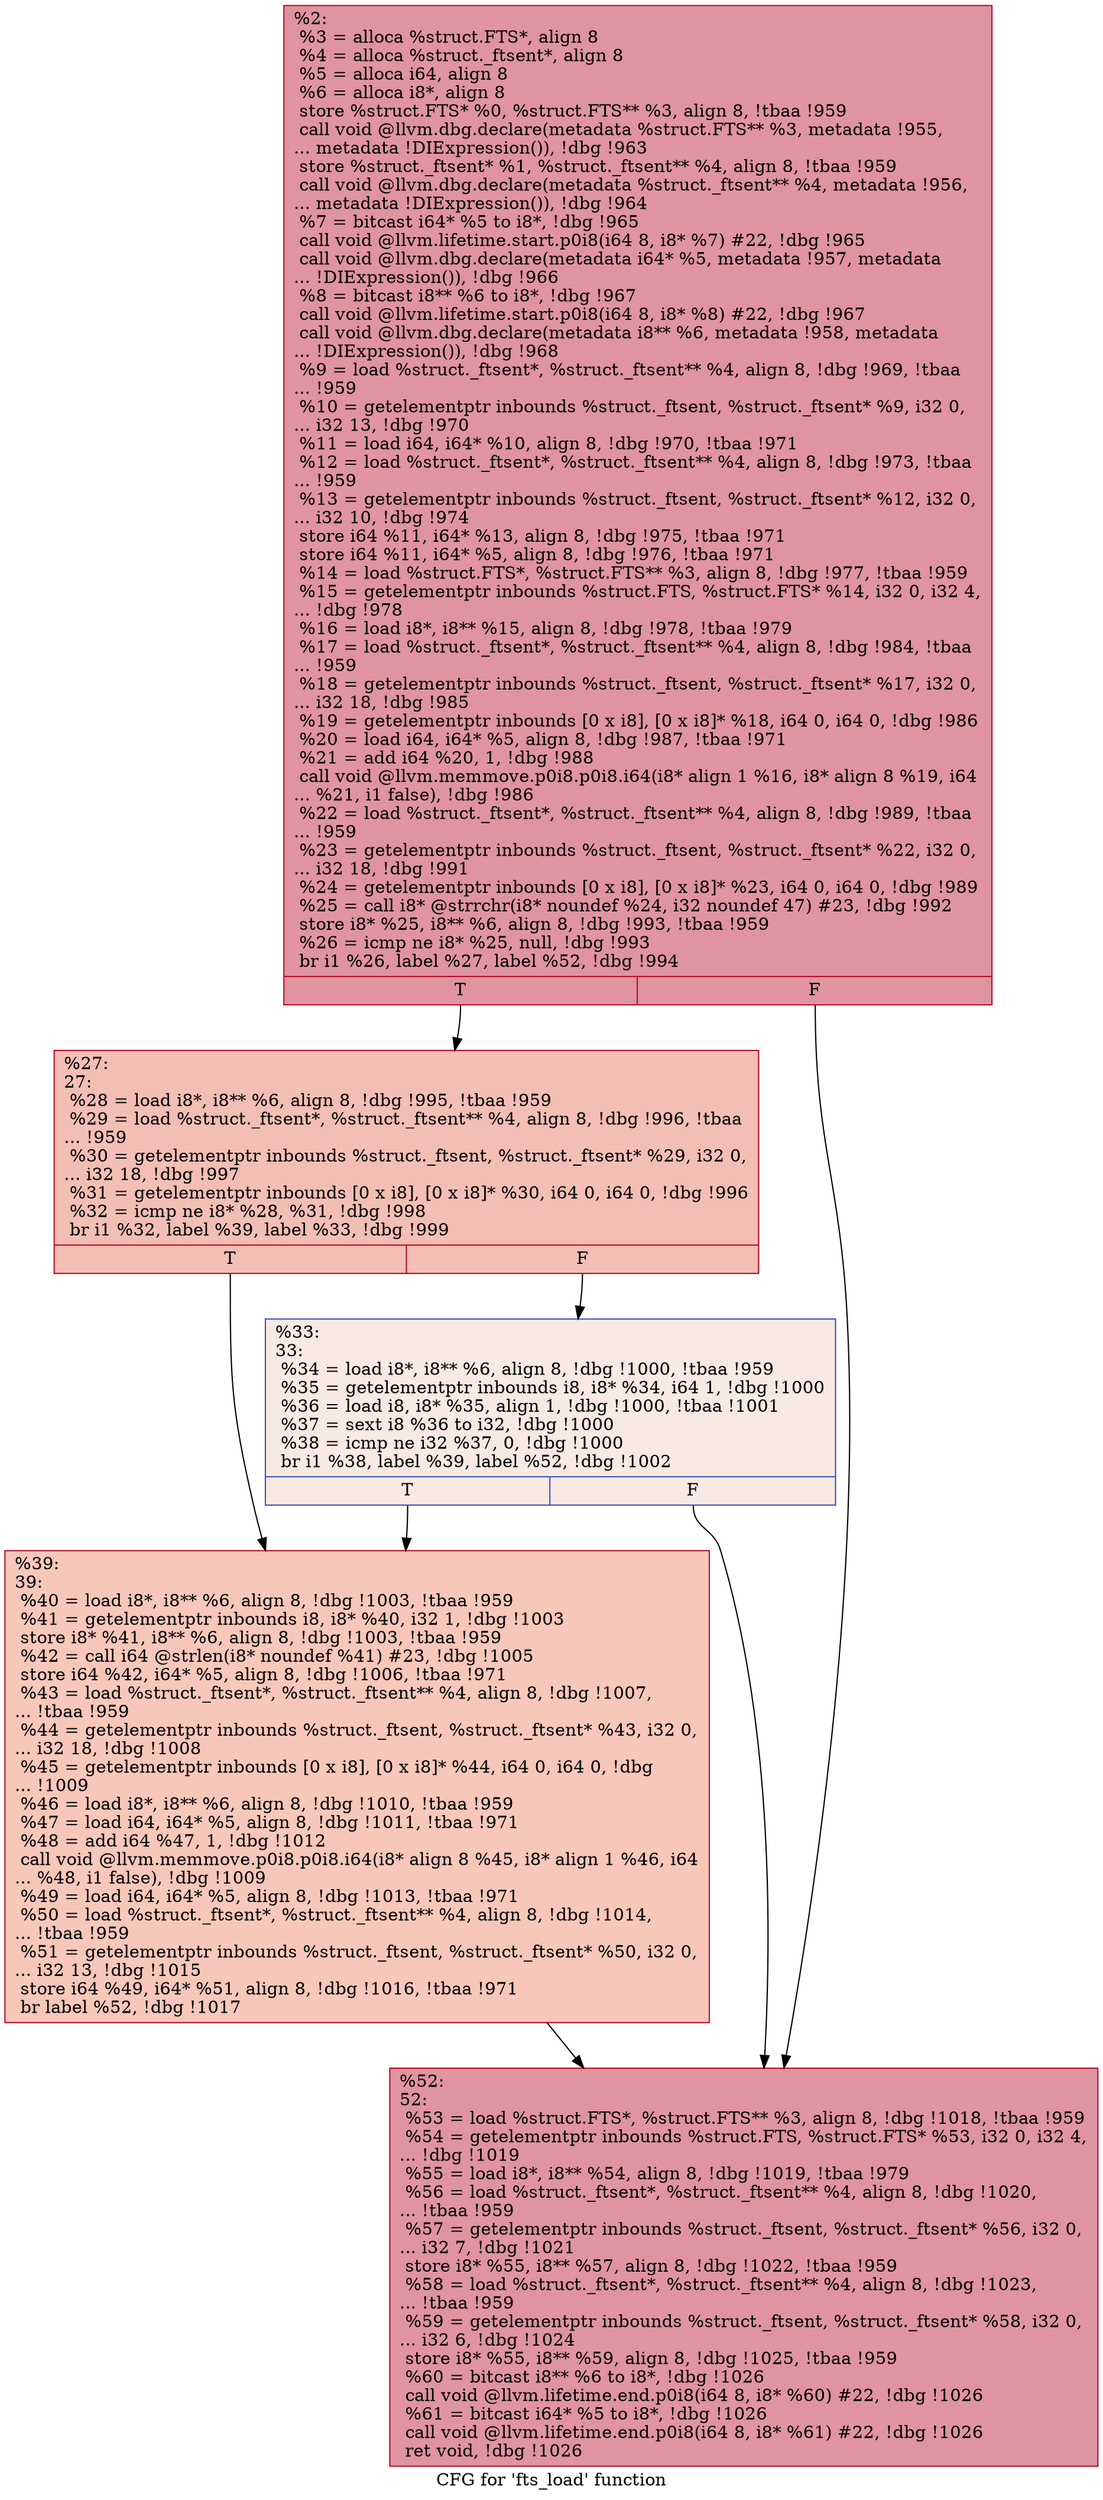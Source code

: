 digraph "CFG for 'fts_load' function" {
	label="CFG for 'fts_load' function";

	Node0x2063e10 [shape=record,color="#b70d28ff", style=filled, fillcolor="#b70d2870",label="{%2:\l  %3 = alloca %struct.FTS*, align 8\l  %4 = alloca %struct._ftsent*, align 8\l  %5 = alloca i64, align 8\l  %6 = alloca i8*, align 8\l  store %struct.FTS* %0, %struct.FTS** %3, align 8, !tbaa !959\l  call void @llvm.dbg.declare(metadata %struct.FTS** %3, metadata !955,\l... metadata !DIExpression()), !dbg !963\l  store %struct._ftsent* %1, %struct._ftsent** %4, align 8, !tbaa !959\l  call void @llvm.dbg.declare(metadata %struct._ftsent** %4, metadata !956,\l... metadata !DIExpression()), !dbg !964\l  %7 = bitcast i64* %5 to i8*, !dbg !965\l  call void @llvm.lifetime.start.p0i8(i64 8, i8* %7) #22, !dbg !965\l  call void @llvm.dbg.declare(metadata i64* %5, metadata !957, metadata\l... !DIExpression()), !dbg !966\l  %8 = bitcast i8** %6 to i8*, !dbg !967\l  call void @llvm.lifetime.start.p0i8(i64 8, i8* %8) #22, !dbg !967\l  call void @llvm.dbg.declare(metadata i8** %6, metadata !958, metadata\l... !DIExpression()), !dbg !968\l  %9 = load %struct._ftsent*, %struct._ftsent** %4, align 8, !dbg !969, !tbaa\l... !959\l  %10 = getelementptr inbounds %struct._ftsent, %struct._ftsent* %9, i32 0,\l... i32 13, !dbg !970\l  %11 = load i64, i64* %10, align 8, !dbg !970, !tbaa !971\l  %12 = load %struct._ftsent*, %struct._ftsent** %4, align 8, !dbg !973, !tbaa\l... !959\l  %13 = getelementptr inbounds %struct._ftsent, %struct._ftsent* %12, i32 0,\l... i32 10, !dbg !974\l  store i64 %11, i64* %13, align 8, !dbg !975, !tbaa !971\l  store i64 %11, i64* %5, align 8, !dbg !976, !tbaa !971\l  %14 = load %struct.FTS*, %struct.FTS** %3, align 8, !dbg !977, !tbaa !959\l  %15 = getelementptr inbounds %struct.FTS, %struct.FTS* %14, i32 0, i32 4,\l... !dbg !978\l  %16 = load i8*, i8** %15, align 8, !dbg !978, !tbaa !979\l  %17 = load %struct._ftsent*, %struct._ftsent** %4, align 8, !dbg !984, !tbaa\l... !959\l  %18 = getelementptr inbounds %struct._ftsent, %struct._ftsent* %17, i32 0,\l... i32 18, !dbg !985\l  %19 = getelementptr inbounds [0 x i8], [0 x i8]* %18, i64 0, i64 0, !dbg !986\l  %20 = load i64, i64* %5, align 8, !dbg !987, !tbaa !971\l  %21 = add i64 %20, 1, !dbg !988\l  call void @llvm.memmove.p0i8.p0i8.i64(i8* align 1 %16, i8* align 8 %19, i64\l... %21, i1 false), !dbg !986\l  %22 = load %struct._ftsent*, %struct._ftsent** %4, align 8, !dbg !989, !tbaa\l... !959\l  %23 = getelementptr inbounds %struct._ftsent, %struct._ftsent* %22, i32 0,\l... i32 18, !dbg !991\l  %24 = getelementptr inbounds [0 x i8], [0 x i8]* %23, i64 0, i64 0, !dbg !989\l  %25 = call i8* @strrchr(i8* noundef %24, i32 noundef 47) #23, !dbg !992\l  store i8* %25, i8** %6, align 8, !dbg !993, !tbaa !959\l  %26 = icmp ne i8* %25, null, !dbg !993\l  br i1 %26, label %27, label %52, !dbg !994\l|{<s0>T|<s1>F}}"];
	Node0x2063e10:s0 -> Node0x2063e90;
	Node0x2063e10:s1 -> Node0x2063f80;
	Node0x2063e90 [shape=record,color="#b70d28ff", style=filled, fillcolor="#e36c5570",label="{%27:\l27:                                               \l  %28 = load i8*, i8** %6, align 8, !dbg !995, !tbaa !959\l  %29 = load %struct._ftsent*, %struct._ftsent** %4, align 8, !dbg !996, !tbaa\l... !959\l  %30 = getelementptr inbounds %struct._ftsent, %struct._ftsent* %29, i32 0,\l... i32 18, !dbg !997\l  %31 = getelementptr inbounds [0 x i8], [0 x i8]* %30, i64 0, i64 0, !dbg !996\l  %32 = icmp ne i8* %28, %31, !dbg !998\l  br i1 %32, label %39, label %33, !dbg !999\l|{<s0>T|<s1>F}}"];
	Node0x2063e90:s0 -> Node0x2063f30;
	Node0x2063e90:s1 -> Node0x2063ee0;
	Node0x2063ee0 [shape=record,color="#3d50c3ff", style=filled, fillcolor="#efcebd70",label="{%33:\l33:                                               \l  %34 = load i8*, i8** %6, align 8, !dbg !1000, !tbaa !959\l  %35 = getelementptr inbounds i8, i8* %34, i64 1, !dbg !1000\l  %36 = load i8, i8* %35, align 1, !dbg !1000, !tbaa !1001\l  %37 = sext i8 %36 to i32, !dbg !1000\l  %38 = icmp ne i32 %37, 0, !dbg !1000\l  br i1 %38, label %39, label %52, !dbg !1002\l|{<s0>T|<s1>F}}"];
	Node0x2063ee0:s0 -> Node0x2063f30;
	Node0x2063ee0:s1 -> Node0x2063f80;
	Node0x2063f30 [shape=record,color="#b70d28ff", style=filled, fillcolor="#ec7f6370",label="{%39:\l39:                                               \l  %40 = load i8*, i8** %6, align 8, !dbg !1003, !tbaa !959\l  %41 = getelementptr inbounds i8, i8* %40, i32 1, !dbg !1003\l  store i8* %41, i8** %6, align 8, !dbg !1003, !tbaa !959\l  %42 = call i64 @strlen(i8* noundef %41) #23, !dbg !1005\l  store i64 %42, i64* %5, align 8, !dbg !1006, !tbaa !971\l  %43 = load %struct._ftsent*, %struct._ftsent** %4, align 8, !dbg !1007,\l... !tbaa !959\l  %44 = getelementptr inbounds %struct._ftsent, %struct._ftsent* %43, i32 0,\l... i32 18, !dbg !1008\l  %45 = getelementptr inbounds [0 x i8], [0 x i8]* %44, i64 0, i64 0, !dbg\l... !1009\l  %46 = load i8*, i8** %6, align 8, !dbg !1010, !tbaa !959\l  %47 = load i64, i64* %5, align 8, !dbg !1011, !tbaa !971\l  %48 = add i64 %47, 1, !dbg !1012\l  call void @llvm.memmove.p0i8.p0i8.i64(i8* align 8 %45, i8* align 1 %46, i64\l... %48, i1 false), !dbg !1009\l  %49 = load i64, i64* %5, align 8, !dbg !1013, !tbaa !971\l  %50 = load %struct._ftsent*, %struct._ftsent** %4, align 8, !dbg !1014,\l... !tbaa !959\l  %51 = getelementptr inbounds %struct._ftsent, %struct._ftsent* %50, i32 0,\l... i32 13, !dbg !1015\l  store i64 %49, i64* %51, align 8, !dbg !1016, !tbaa !971\l  br label %52, !dbg !1017\l}"];
	Node0x2063f30 -> Node0x2063f80;
	Node0x2063f80 [shape=record,color="#b70d28ff", style=filled, fillcolor="#b70d2870",label="{%52:\l52:                                               \l  %53 = load %struct.FTS*, %struct.FTS** %3, align 8, !dbg !1018, !tbaa !959\l  %54 = getelementptr inbounds %struct.FTS, %struct.FTS* %53, i32 0, i32 4,\l... !dbg !1019\l  %55 = load i8*, i8** %54, align 8, !dbg !1019, !tbaa !979\l  %56 = load %struct._ftsent*, %struct._ftsent** %4, align 8, !dbg !1020,\l... !tbaa !959\l  %57 = getelementptr inbounds %struct._ftsent, %struct._ftsent* %56, i32 0,\l... i32 7, !dbg !1021\l  store i8* %55, i8** %57, align 8, !dbg !1022, !tbaa !959\l  %58 = load %struct._ftsent*, %struct._ftsent** %4, align 8, !dbg !1023,\l... !tbaa !959\l  %59 = getelementptr inbounds %struct._ftsent, %struct._ftsent* %58, i32 0,\l... i32 6, !dbg !1024\l  store i8* %55, i8** %59, align 8, !dbg !1025, !tbaa !959\l  %60 = bitcast i8** %6 to i8*, !dbg !1026\l  call void @llvm.lifetime.end.p0i8(i64 8, i8* %60) #22, !dbg !1026\l  %61 = bitcast i64* %5 to i8*, !dbg !1026\l  call void @llvm.lifetime.end.p0i8(i64 8, i8* %61) #22, !dbg !1026\l  ret void, !dbg !1026\l}"];
}
